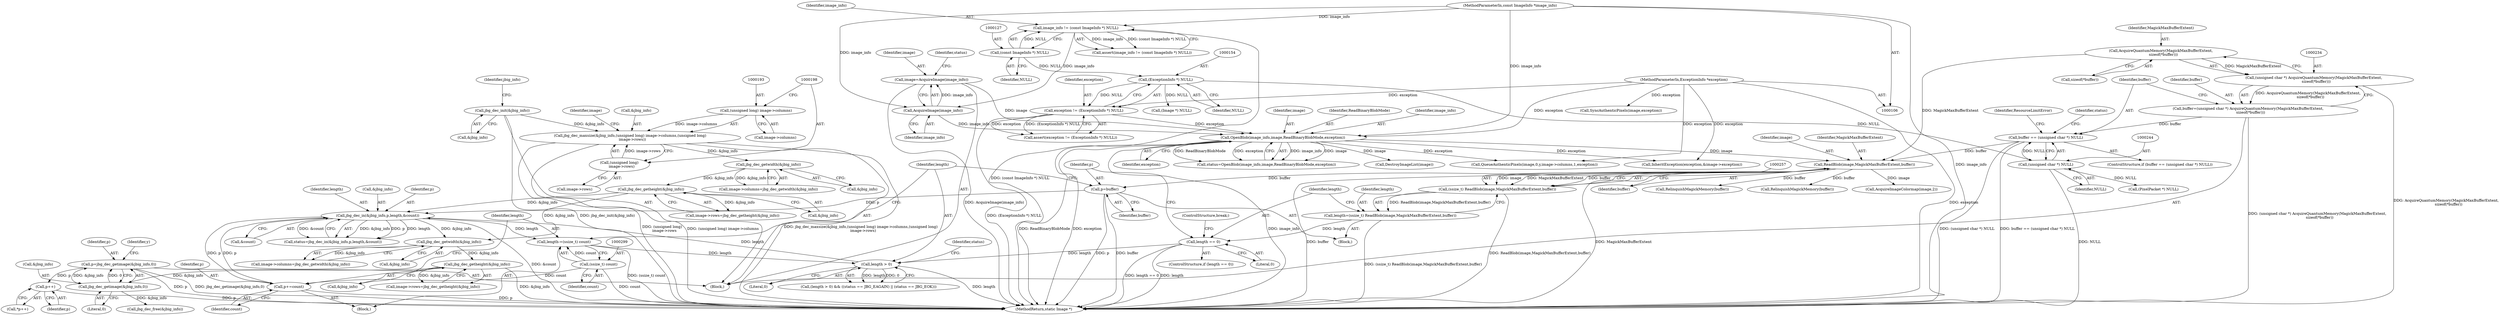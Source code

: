 digraph "0_ImageMagick_f6e9d0d9955e85bdd7540b251cd50d598dacc5e6_27@pointer" {
"1000445" [label="(Call,p=jbg_dec_getimage(&jbig_info,0))"];
"1000447" [label="(Call,jbg_dec_getimage(&jbig_info,0))"];
"1000319" [label="(Call,jbg_dec_getheight(&jbig_info))"];
"1000312" [label="(Call,jbg_dec_getwidth(&jbig_info))"];
"1000286" [label="(Call,jbg_dec_in(&jbig_info,p,length,&count))"];
"1000213" [label="(Call,jbg_dec_getheight(&jbig_info))"];
"1000206" [label="(Call,jbg_dec_getwidth(&jbig_info))"];
"1000189" [label="(Call,jbg_dec_maxsize(&jbig_info,(unsigned long) image->columns,(unsigned long)\n    image->rows))"];
"1000186" [label="(Call,jbg_dec_init(&jbig_info))"];
"1000192" [label="(Call,(unsigned long) image->columns)"];
"1000197" [label="(Call,(unsigned long)\n    image->rows)"];
"1000293" [label="(Call,p+=count)"];
"1000298" [label="(Call,(ssize_t) count)"];
"1000267" [label="(Call,p=buffer)"];
"1000258" [label="(Call,ReadBlob(image,MagickMaxBufferExtent,buffer))"];
"1000168" [label="(Call,OpenBlob(image_info,image,ReadBinaryBlobMode,exception))"];
"1000164" [label="(Call,AcquireImage(image_info))"];
"1000124" [label="(Call,image_info != (const ImageInfo *) NULL)"];
"1000107" [label="(MethodParameterIn,const ImageInfo *image_info)"];
"1000126" [label="(Call,(const ImageInfo *) NULL)"];
"1000162" [label="(Call,image=AcquireImage(image_info))"];
"1000151" [label="(Call,exception != (ExceptionInfo *) NULL)"];
"1000108" [label="(MethodParameterIn,ExceptionInfo *exception)"];
"1000153" [label="(Call,(ExceptionInfo *) NULL)"];
"1000235" [label="(Call,AcquireQuantumMemory(MagickMaxBufferExtent,\n    sizeof(*buffer)))"];
"1000241" [label="(Call,buffer == (unsigned char *) NULL)"];
"1000231" [label="(Call,buffer=(unsigned char *) AcquireQuantumMemory(MagickMaxBufferExtent,\n    sizeof(*buffer)))"];
"1000233" [label="(Call,(unsigned char *) AcquireQuantumMemory(MagickMaxBufferExtent,\n    sizeof(*buffer)))"];
"1000243" [label="(Call,(unsigned char *) NULL)"];
"1000272" [label="(Call,length > 0)"];
"1000263" [label="(Call,length == 0)"];
"1000254" [label="(Call,length=(ssize_t) ReadBlob(image,MagickMaxBufferExtent,buffer))"];
"1000256" [label="(Call,(ssize_t) ReadBlob(image,MagickMaxBufferExtent,buffer))"];
"1000296" [label="(Call,length-=(ssize_t) count)"];
"1000514" [label="(Call,p++)"];
"1000192" [label="(Call,(unsigned long) image->columns)"];
"1000183" [label="(Call,(Image *) NULL)"];
"1000172" [label="(Identifier,exception)"];
"1000187" [label="(Call,&jbig_info)"];
"1000265" [label="(Literal,0)"];
"1000194" [label="(Call,image->columns)"];
"1000126" [label="(Call,(const ImageInfo *) NULL)"];
"1000255" [label="(Identifier,length)"];
"1000277" [label="(Identifier,status)"];
"1000290" [label="(Identifier,length)"];
"1000269" [label="(Identifier,buffer)"];
"1000108" [label="(MethodParameterIn,ExceptionInfo *exception)"];
"1000123" [label="(Call,assert(image_info != (const ImageInfo *) NULL))"];
"1000448" [label="(Call,&jbig_info)"];
"1000436" [label="(Call,InheritException(exception,&image->exception))"];
"1000515" [label="(Identifier,p)"];
"1000286" [label="(Call,jbg_dec_in(&jbig_info,p,length,&count))"];
"1000151" [label="(Call,exception != (ExceptionInfo *) NULL)"];
"1000165" [label="(Identifier,image_info)"];
"1000213" [label="(Call,jbg_dec_getheight(&jbig_info))"];
"1000287" [label="(Call,&jbig_info)"];
"1000282" [label="(Block,)"];
"1000259" [label="(Identifier,image)"];
"1000202" [label="(Call,image->columns=jbg_dec_getwidth(&jbig_info))"];
"1000168" [label="(Call,OpenBlob(image_info,image,ReadBinaryBlobMode,exception))"];
"1000107" [label="(MethodParameterIn,const ImageInfo *image_info)"];
"1000247" [label="(Identifier,ResourceLimitError)"];
"1000263" [label="(Call,length == 0)"];
"1000186" [label="(Call,jbg_dec_init(&jbig_info))"];
"1000258" [label="(Call,ReadBlob(image,MagickMaxBufferExtent,buffer))"];
"1000267" [label="(Call,p=buffer)"];
"1000128" [label="(Identifier,NULL)"];
"1000467" [label="(Call,QueueAuthenticPixels(image,0,y,image->columns,1,exception))"];
"1000296" [label="(Call,length-=(ssize_t) count)"];
"1000124" [label="(Call,image_info != (const ImageInfo *) NULL)"];
"1000271" [label="(Call,(length > 0) && ((status == JBG_EAGAIN) || (status == JBG_EOK)))"];
"1000243" [label="(Call,(unsigned char *) NULL)"];
"1000274" [label="(Literal,0)"];
"1000313" [label="(Call,&jbig_info)"];
"1000295" [label="(Identifier,count)"];
"1000582" [label="(Call,RelinquishMagickMemory(buffer))"];
"1000199" [label="(Call,image->rows)"];
"1000264" [label="(Identifier,length)"];
"1000190" [label="(Call,&jbig_info)"];
"1000197" [label="(Call,(unsigned long)\n    image->rows)"];
"1000240" [label="(ControlStructure,if (buffer == (unsigned char *) NULL))"];
"1000312" [label="(Call,jbg_dec_getwidth(&jbig_info))"];
"1000235" [label="(Call,AcquireQuantumMemory(MagickMaxBufferExtent,\n    sizeof(*buffer)))"];
"1000171" [label="(Identifier,ReadBinaryBlobMode)"];
"1000162" [label="(Call,image=AcquireImage(image_info))"];
"1000231" [label="(Call,buffer=(unsigned char *) AcquireQuantumMemory(MagickMaxBufferExtent,\n    sizeof(*buffer)))"];
"1000446" [label="(Identifier,p)"];
"1000237" [label="(Call,sizeof(*buffer))"];
"1000125" [label="(Identifier,image_info)"];
"1000206" [label="(Call,jbg_dec_getwidth(&jbig_info))"];
"1000166" [label="(Call,status=OpenBlob(image_info,image,ReadBinaryBlobMode,exception))"];
"1000272" [label="(Call,length > 0)"];
"1000273" [label="(Identifier,length)"];
"1000479" [label="(Call,(PixelPacket *) NULL)"];
"1000109" [label="(Block,)"];
"1000445" [label="(Call,p=jbg_dec_getimage(&jbig_info,0))"];
"1000315" [label="(Call,image->rows=jbg_dec_getheight(&jbig_info))"];
"1000169" [label="(Identifier,image_info)"];
"1000338" [label="(Call,RelinquishMagickMemory(buffer))"];
"1000289" [label="(Identifier,p)"];
"1000591" [label="(MethodReturn,static Image *)"];
"1000319" [label="(Call,jbg_dec_getheight(&jbig_info))"];
"1000514" [label="(Call,p++)"];
"1000155" [label="(Identifier,NULL)"];
"1000329" [label="(Call,AcquireImageColormap(image,2))"];
"1000191" [label="(Identifier,jbig_info)"];
"1000241" [label="(Call,buffer == (unsigned char *) NULL)"];
"1000233" [label="(Call,(unsigned char *) AcquireQuantumMemory(MagickMaxBufferExtent,\n    sizeof(*buffer)))"];
"1000253" [label="(Block,)"];
"1000250" [label="(Identifier,status)"];
"1000245" [label="(Identifier,NULL)"];
"1000308" [label="(Call,image->columns=jbg_dec_getwidth(&jbig_info))"];
"1000450" [label="(Literal,0)"];
"1000170" [label="(Identifier,image)"];
"1000297" [label="(Identifier,length)"];
"1000232" [label="(Identifier,buffer)"];
"1000294" [label="(Identifier,p)"];
"1000236" [label="(Identifier,MagickMaxBufferExtent)"];
"1000298" [label="(Call,(ssize_t) count)"];
"1000209" [label="(Call,image->rows=jbg_dec_getheight(&jbig_info))"];
"1000163" [label="(Identifier,image)"];
"1000291" [label="(Call,&count)"];
"1000554" [label="(Call,SyncAuthenticPixels(image,exception))"];
"1000262" [label="(ControlStructure,if (length == 0))"];
"1000256" [label="(Call,(ssize_t) ReadBlob(image,MagickMaxBufferExtent,buffer))"];
"1000150" [label="(Call,assert(exception != (ExceptionInfo *) NULL))"];
"1000447" [label="(Call,jbg_dec_getimage(&jbig_info,0))"];
"1000214" [label="(Call,&jbig_info)"];
"1000261" [label="(Identifier,buffer)"];
"1000513" [label="(Call,*p++)"];
"1000575" [label="(Call,jbg_dec_free(&jbig_info))"];
"1000254" [label="(Call,length=(ssize_t) ReadBlob(image,MagickMaxBufferExtent,buffer))"];
"1000242" [label="(Identifier,buffer)"];
"1000284" [label="(Call,status=jbg_dec_in(&jbig_info,p,length,&count))"];
"1000453" [label="(Identifier,y)"];
"1000189" [label="(Call,jbg_dec_maxsize(&jbig_info,(unsigned long) image->columns,(unsigned long)\n    image->rows))"];
"1000152" [label="(Identifier,exception)"];
"1000153" [label="(Call,(ExceptionInfo *) NULL)"];
"1000268" [label="(Identifier,p)"];
"1000164" [label="(Call,AcquireImage(image_info))"];
"1000300" [label="(Identifier,count)"];
"1000260" [label="(Identifier,MagickMaxBufferExtent)"];
"1000320" [label="(Call,&jbig_info)"];
"1000180" [label="(Call,DestroyImageList(image))"];
"1000207" [label="(Call,&jbig_info)"];
"1000204" [label="(Identifier,image)"];
"1000293" [label="(Call,p+=count)"];
"1000167" [label="(Identifier,status)"];
"1000266" [label="(ControlStructure,break;)"];
"1000445" -> "1000109"  [label="AST: "];
"1000445" -> "1000447"  [label="CFG: "];
"1000446" -> "1000445"  [label="AST: "];
"1000447" -> "1000445"  [label="AST: "];
"1000453" -> "1000445"  [label="CFG: "];
"1000445" -> "1000591"  [label="DDG: p"];
"1000445" -> "1000591"  [label="DDG: jbg_dec_getimage(&jbig_info,0)"];
"1000447" -> "1000445"  [label="DDG: &jbig_info"];
"1000447" -> "1000445"  [label="DDG: 0"];
"1000445" -> "1000514"  [label="DDG: p"];
"1000447" -> "1000450"  [label="CFG: "];
"1000448" -> "1000447"  [label="AST: "];
"1000450" -> "1000447"  [label="AST: "];
"1000319" -> "1000447"  [label="DDG: &jbig_info"];
"1000447" -> "1000575"  [label="DDG: &jbig_info"];
"1000319" -> "1000315"  [label="AST: "];
"1000319" -> "1000320"  [label="CFG: "];
"1000320" -> "1000319"  [label="AST: "];
"1000315" -> "1000319"  [label="CFG: "];
"1000319" -> "1000591"  [label="DDG: &jbig_info"];
"1000319" -> "1000315"  [label="DDG: &jbig_info"];
"1000312" -> "1000319"  [label="DDG: &jbig_info"];
"1000312" -> "1000308"  [label="AST: "];
"1000312" -> "1000313"  [label="CFG: "];
"1000313" -> "1000312"  [label="AST: "];
"1000308" -> "1000312"  [label="CFG: "];
"1000312" -> "1000308"  [label="DDG: &jbig_info"];
"1000286" -> "1000312"  [label="DDG: &jbig_info"];
"1000213" -> "1000312"  [label="DDG: &jbig_info"];
"1000286" -> "1000284"  [label="AST: "];
"1000286" -> "1000291"  [label="CFG: "];
"1000287" -> "1000286"  [label="AST: "];
"1000289" -> "1000286"  [label="AST: "];
"1000290" -> "1000286"  [label="AST: "];
"1000291" -> "1000286"  [label="AST: "];
"1000284" -> "1000286"  [label="CFG: "];
"1000286" -> "1000591"  [label="DDG: &count"];
"1000286" -> "1000284"  [label="DDG: &jbig_info"];
"1000286" -> "1000284"  [label="DDG: p"];
"1000286" -> "1000284"  [label="DDG: length"];
"1000286" -> "1000284"  [label="DDG: &count"];
"1000213" -> "1000286"  [label="DDG: &jbig_info"];
"1000293" -> "1000286"  [label="DDG: p"];
"1000267" -> "1000286"  [label="DDG: p"];
"1000272" -> "1000286"  [label="DDG: length"];
"1000286" -> "1000293"  [label="DDG: p"];
"1000286" -> "1000296"  [label="DDG: length"];
"1000213" -> "1000209"  [label="AST: "];
"1000213" -> "1000214"  [label="CFG: "];
"1000214" -> "1000213"  [label="AST: "];
"1000209" -> "1000213"  [label="CFG: "];
"1000213" -> "1000209"  [label="DDG: &jbig_info"];
"1000206" -> "1000213"  [label="DDG: &jbig_info"];
"1000206" -> "1000202"  [label="AST: "];
"1000206" -> "1000207"  [label="CFG: "];
"1000207" -> "1000206"  [label="AST: "];
"1000202" -> "1000206"  [label="CFG: "];
"1000206" -> "1000202"  [label="DDG: &jbig_info"];
"1000189" -> "1000206"  [label="DDG: &jbig_info"];
"1000189" -> "1000109"  [label="AST: "];
"1000189" -> "1000197"  [label="CFG: "];
"1000190" -> "1000189"  [label="AST: "];
"1000192" -> "1000189"  [label="AST: "];
"1000197" -> "1000189"  [label="AST: "];
"1000204" -> "1000189"  [label="CFG: "];
"1000189" -> "1000591"  [label="DDG: jbg_dec_maxsize(&jbig_info,(unsigned long) image->columns,(unsigned long)\n    image->rows)"];
"1000189" -> "1000591"  [label="DDG: (unsigned long)\n    image->rows"];
"1000189" -> "1000591"  [label="DDG: (unsigned long) image->columns"];
"1000186" -> "1000189"  [label="DDG: &jbig_info"];
"1000192" -> "1000189"  [label="DDG: image->columns"];
"1000197" -> "1000189"  [label="DDG: image->rows"];
"1000186" -> "1000109"  [label="AST: "];
"1000186" -> "1000187"  [label="CFG: "];
"1000187" -> "1000186"  [label="AST: "];
"1000191" -> "1000186"  [label="CFG: "];
"1000186" -> "1000591"  [label="DDG: jbg_dec_init(&jbig_info)"];
"1000192" -> "1000194"  [label="CFG: "];
"1000193" -> "1000192"  [label="AST: "];
"1000194" -> "1000192"  [label="AST: "];
"1000198" -> "1000192"  [label="CFG: "];
"1000197" -> "1000199"  [label="CFG: "];
"1000198" -> "1000197"  [label="AST: "];
"1000199" -> "1000197"  [label="AST: "];
"1000293" -> "1000282"  [label="AST: "];
"1000293" -> "1000295"  [label="CFG: "];
"1000294" -> "1000293"  [label="AST: "];
"1000295" -> "1000293"  [label="AST: "];
"1000297" -> "1000293"  [label="CFG: "];
"1000293" -> "1000591"  [label="DDG: p"];
"1000298" -> "1000293"  [label="DDG: count"];
"1000298" -> "1000296"  [label="AST: "];
"1000298" -> "1000300"  [label="CFG: "];
"1000299" -> "1000298"  [label="AST: "];
"1000300" -> "1000298"  [label="AST: "];
"1000296" -> "1000298"  [label="CFG: "];
"1000298" -> "1000591"  [label="DDG: count"];
"1000298" -> "1000296"  [label="DDG: count"];
"1000267" -> "1000253"  [label="AST: "];
"1000267" -> "1000269"  [label="CFG: "];
"1000268" -> "1000267"  [label="AST: "];
"1000269" -> "1000267"  [label="AST: "];
"1000273" -> "1000267"  [label="CFG: "];
"1000267" -> "1000591"  [label="DDG: buffer"];
"1000267" -> "1000591"  [label="DDG: p"];
"1000258" -> "1000267"  [label="DDG: buffer"];
"1000258" -> "1000256"  [label="AST: "];
"1000258" -> "1000261"  [label="CFG: "];
"1000259" -> "1000258"  [label="AST: "];
"1000260" -> "1000258"  [label="AST: "];
"1000261" -> "1000258"  [label="AST: "];
"1000256" -> "1000258"  [label="CFG: "];
"1000258" -> "1000591"  [label="DDG: MagickMaxBufferExtent"];
"1000258" -> "1000591"  [label="DDG: buffer"];
"1000258" -> "1000256"  [label="DDG: image"];
"1000258" -> "1000256"  [label="DDG: MagickMaxBufferExtent"];
"1000258" -> "1000256"  [label="DDG: buffer"];
"1000168" -> "1000258"  [label="DDG: image"];
"1000235" -> "1000258"  [label="DDG: MagickMaxBufferExtent"];
"1000241" -> "1000258"  [label="DDG: buffer"];
"1000258" -> "1000329"  [label="DDG: image"];
"1000258" -> "1000338"  [label="DDG: buffer"];
"1000258" -> "1000582"  [label="DDG: buffer"];
"1000168" -> "1000166"  [label="AST: "];
"1000168" -> "1000172"  [label="CFG: "];
"1000169" -> "1000168"  [label="AST: "];
"1000170" -> "1000168"  [label="AST: "];
"1000171" -> "1000168"  [label="AST: "];
"1000172" -> "1000168"  [label="AST: "];
"1000166" -> "1000168"  [label="CFG: "];
"1000168" -> "1000591"  [label="DDG: exception"];
"1000168" -> "1000591"  [label="DDG: image_info"];
"1000168" -> "1000591"  [label="DDG: ReadBinaryBlobMode"];
"1000168" -> "1000166"  [label="DDG: image_info"];
"1000168" -> "1000166"  [label="DDG: image"];
"1000168" -> "1000166"  [label="DDG: ReadBinaryBlobMode"];
"1000168" -> "1000166"  [label="DDG: exception"];
"1000164" -> "1000168"  [label="DDG: image_info"];
"1000107" -> "1000168"  [label="DDG: image_info"];
"1000162" -> "1000168"  [label="DDG: image"];
"1000151" -> "1000168"  [label="DDG: exception"];
"1000108" -> "1000168"  [label="DDG: exception"];
"1000168" -> "1000180"  [label="DDG: image"];
"1000168" -> "1000436"  [label="DDG: exception"];
"1000168" -> "1000467"  [label="DDG: exception"];
"1000164" -> "1000162"  [label="AST: "];
"1000164" -> "1000165"  [label="CFG: "];
"1000165" -> "1000164"  [label="AST: "];
"1000162" -> "1000164"  [label="CFG: "];
"1000164" -> "1000162"  [label="DDG: image_info"];
"1000124" -> "1000164"  [label="DDG: image_info"];
"1000107" -> "1000164"  [label="DDG: image_info"];
"1000124" -> "1000123"  [label="AST: "];
"1000124" -> "1000126"  [label="CFG: "];
"1000125" -> "1000124"  [label="AST: "];
"1000126" -> "1000124"  [label="AST: "];
"1000123" -> "1000124"  [label="CFG: "];
"1000124" -> "1000591"  [label="DDG: (const ImageInfo *) NULL"];
"1000124" -> "1000123"  [label="DDG: image_info"];
"1000124" -> "1000123"  [label="DDG: (const ImageInfo *) NULL"];
"1000107" -> "1000124"  [label="DDG: image_info"];
"1000126" -> "1000124"  [label="DDG: NULL"];
"1000107" -> "1000106"  [label="AST: "];
"1000107" -> "1000591"  [label="DDG: image_info"];
"1000126" -> "1000128"  [label="CFG: "];
"1000127" -> "1000126"  [label="AST: "];
"1000128" -> "1000126"  [label="AST: "];
"1000126" -> "1000153"  [label="DDG: NULL"];
"1000162" -> "1000109"  [label="AST: "];
"1000163" -> "1000162"  [label="AST: "];
"1000167" -> "1000162"  [label="CFG: "];
"1000162" -> "1000591"  [label="DDG: AcquireImage(image_info)"];
"1000151" -> "1000150"  [label="AST: "];
"1000151" -> "1000153"  [label="CFG: "];
"1000152" -> "1000151"  [label="AST: "];
"1000153" -> "1000151"  [label="AST: "];
"1000150" -> "1000151"  [label="CFG: "];
"1000151" -> "1000591"  [label="DDG: (ExceptionInfo *) NULL"];
"1000151" -> "1000150"  [label="DDG: exception"];
"1000151" -> "1000150"  [label="DDG: (ExceptionInfo *) NULL"];
"1000108" -> "1000151"  [label="DDG: exception"];
"1000153" -> "1000151"  [label="DDG: NULL"];
"1000108" -> "1000106"  [label="AST: "];
"1000108" -> "1000591"  [label="DDG: exception"];
"1000108" -> "1000436"  [label="DDG: exception"];
"1000108" -> "1000467"  [label="DDG: exception"];
"1000108" -> "1000554"  [label="DDG: exception"];
"1000153" -> "1000155"  [label="CFG: "];
"1000154" -> "1000153"  [label="AST: "];
"1000155" -> "1000153"  [label="AST: "];
"1000153" -> "1000183"  [label="DDG: NULL"];
"1000153" -> "1000243"  [label="DDG: NULL"];
"1000235" -> "1000233"  [label="AST: "];
"1000235" -> "1000237"  [label="CFG: "];
"1000236" -> "1000235"  [label="AST: "];
"1000237" -> "1000235"  [label="AST: "];
"1000233" -> "1000235"  [label="CFG: "];
"1000235" -> "1000233"  [label="DDG: MagickMaxBufferExtent"];
"1000241" -> "1000240"  [label="AST: "];
"1000241" -> "1000243"  [label="CFG: "];
"1000242" -> "1000241"  [label="AST: "];
"1000243" -> "1000241"  [label="AST: "];
"1000247" -> "1000241"  [label="CFG: "];
"1000250" -> "1000241"  [label="CFG: "];
"1000241" -> "1000591"  [label="DDG: buffer == (unsigned char *) NULL"];
"1000241" -> "1000591"  [label="DDG: (unsigned char *) NULL"];
"1000231" -> "1000241"  [label="DDG: buffer"];
"1000243" -> "1000241"  [label="DDG: NULL"];
"1000231" -> "1000109"  [label="AST: "];
"1000231" -> "1000233"  [label="CFG: "];
"1000232" -> "1000231"  [label="AST: "];
"1000233" -> "1000231"  [label="AST: "];
"1000242" -> "1000231"  [label="CFG: "];
"1000231" -> "1000591"  [label="DDG: (unsigned char *) AcquireQuantumMemory(MagickMaxBufferExtent,\n    sizeof(*buffer))"];
"1000233" -> "1000231"  [label="DDG: AcquireQuantumMemory(MagickMaxBufferExtent,\n    sizeof(*buffer))"];
"1000234" -> "1000233"  [label="AST: "];
"1000233" -> "1000591"  [label="DDG: AcquireQuantumMemory(MagickMaxBufferExtent,\n    sizeof(*buffer))"];
"1000243" -> "1000245"  [label="CFG: "];
"1000244" -> "1000243"  [label="AST: "];
"1000245" -> "1000243"  [label="AST: "];
"1000243" -> "1000591"  [label="DDG: NULL"];
"1000243" -> "1000479"  [label="DDG: NULL"];
"1000272" -> "1000271"  [label="AST: "];
"1000272" -> "1000274"  [label="CFG: "];
"1000273" -> "1000272"  [label="AST: "];
"1000274" -> "1000272"  [label="AST: "];
"1000277" -> "1000272"  [label="CFG: "];
"1000271" -> "1000272"  [label="CFG: "];
"1000272" -> "1000591"  [label="DDG: length"];
"1000272" -> "1000271"  [label="DDG: length"];
"1000272" -> "1000271"  [label="DDG: 0"];
"1000263" -> "1000272"  [label="DDG: length"];
"1000296" -> "1000272"  [label="DDG: length"];
"1000263" -> "1000262"  [label="AST: "];
"1000263" -> "1000265"  [label="CFG: "];
"1000264" -> "1000263"  [label="AST: "];
"1000265" -> "1000263"  [label="AST: "];
"1000266" -> "1000263"  [label="CFG: "];
"1000268" -> "1000263"  [label="CFG: "];
"1000263" -> "1000591"  [label="DDG: length"];
"1000263" -> "1000591"  [label="DDG: length == 0"];
"1000254" -> "1000263"  [label="DDG: length"];
"1000254" -> "1000253"  [label="AST: "];
"1000254" -> "1000256"  [label="CFG: "];
"1000255" -> "1000254"  [label="AST: "];
"1000256" -> "1000254"  [label="AST: "];
"1000264" -> "1000254"  [label="CFG: "];
"1000254" -> "1000591"  [label="DDG: (ssize_t) ReadBlob(image,MagickMaxBufferExtent,buffer)"];
"1000256" -> "1000254"  [label="DDG: ReadBlob(image,MagickMaxBufferExtent,buffer)"];
"1000257" -> "1000256"  [label="AST: "];
"1000256" -> "1000591"  [label="DDG: ReadBlob(image,MagickMaxBufferExtent,buffer)"];
"1000296" -> "1000282"  [label="AST: "];
"1000297" -> "1000296"  [label="AST: "];
"1000273" -> "1000296"  [label="CFG: "];
"1000296" -> "1000591"  [label="DDG: (ssize_t) count"];
"1000514" -> "1000513"  [label="AST: "];
"1000514" -> "1000515"  [label="CFG: "];
"1000515" -> "1000514"  [label="AST: "];
"1000513" -> "1000514"  [label="CFG: "];
"1000514" -> "1000591"  [label="DDG: p"];
}
